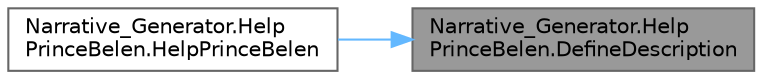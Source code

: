 digraph "Narrative_Generator.HelpPrinceBelen.DefineDescription"
{
 // LATEX_PDF_SIZE
  bgcolor="transparent";
  edge [fontname=Helvetica,fontsize=10,labelfontname=Helvetica,labelfontsize=10];
  node [fontname=Helvetica,fontsize=10,shape=box,height=0.2,width=0.4];
  rankdir="RL";
  Node1 [label="Narrative_Generator.Help\lPrinceBelen.DefineDescription",height=0.2,width=0.4,color="gray40", fillcolor="grey60", style="filled", fontcolor="black",tooltip="A method that creates a description of the action."];
  Node1 -> Node2 [dir="back",color="steelblue1",style="solid"];
  Node2 [label="Narrative_Generator.Help\lPrinceBelen.HelpPrinceBelen",height=0.2,width=0.4,color="grey40", fillcolor="white", style="filled",URL="$class_narrative___generator_1_1_help_prince_belen.html#abf5526af43063eacdb71e64cbe036c79",tooltip="A constructor based only on the state of the story world."];
}
